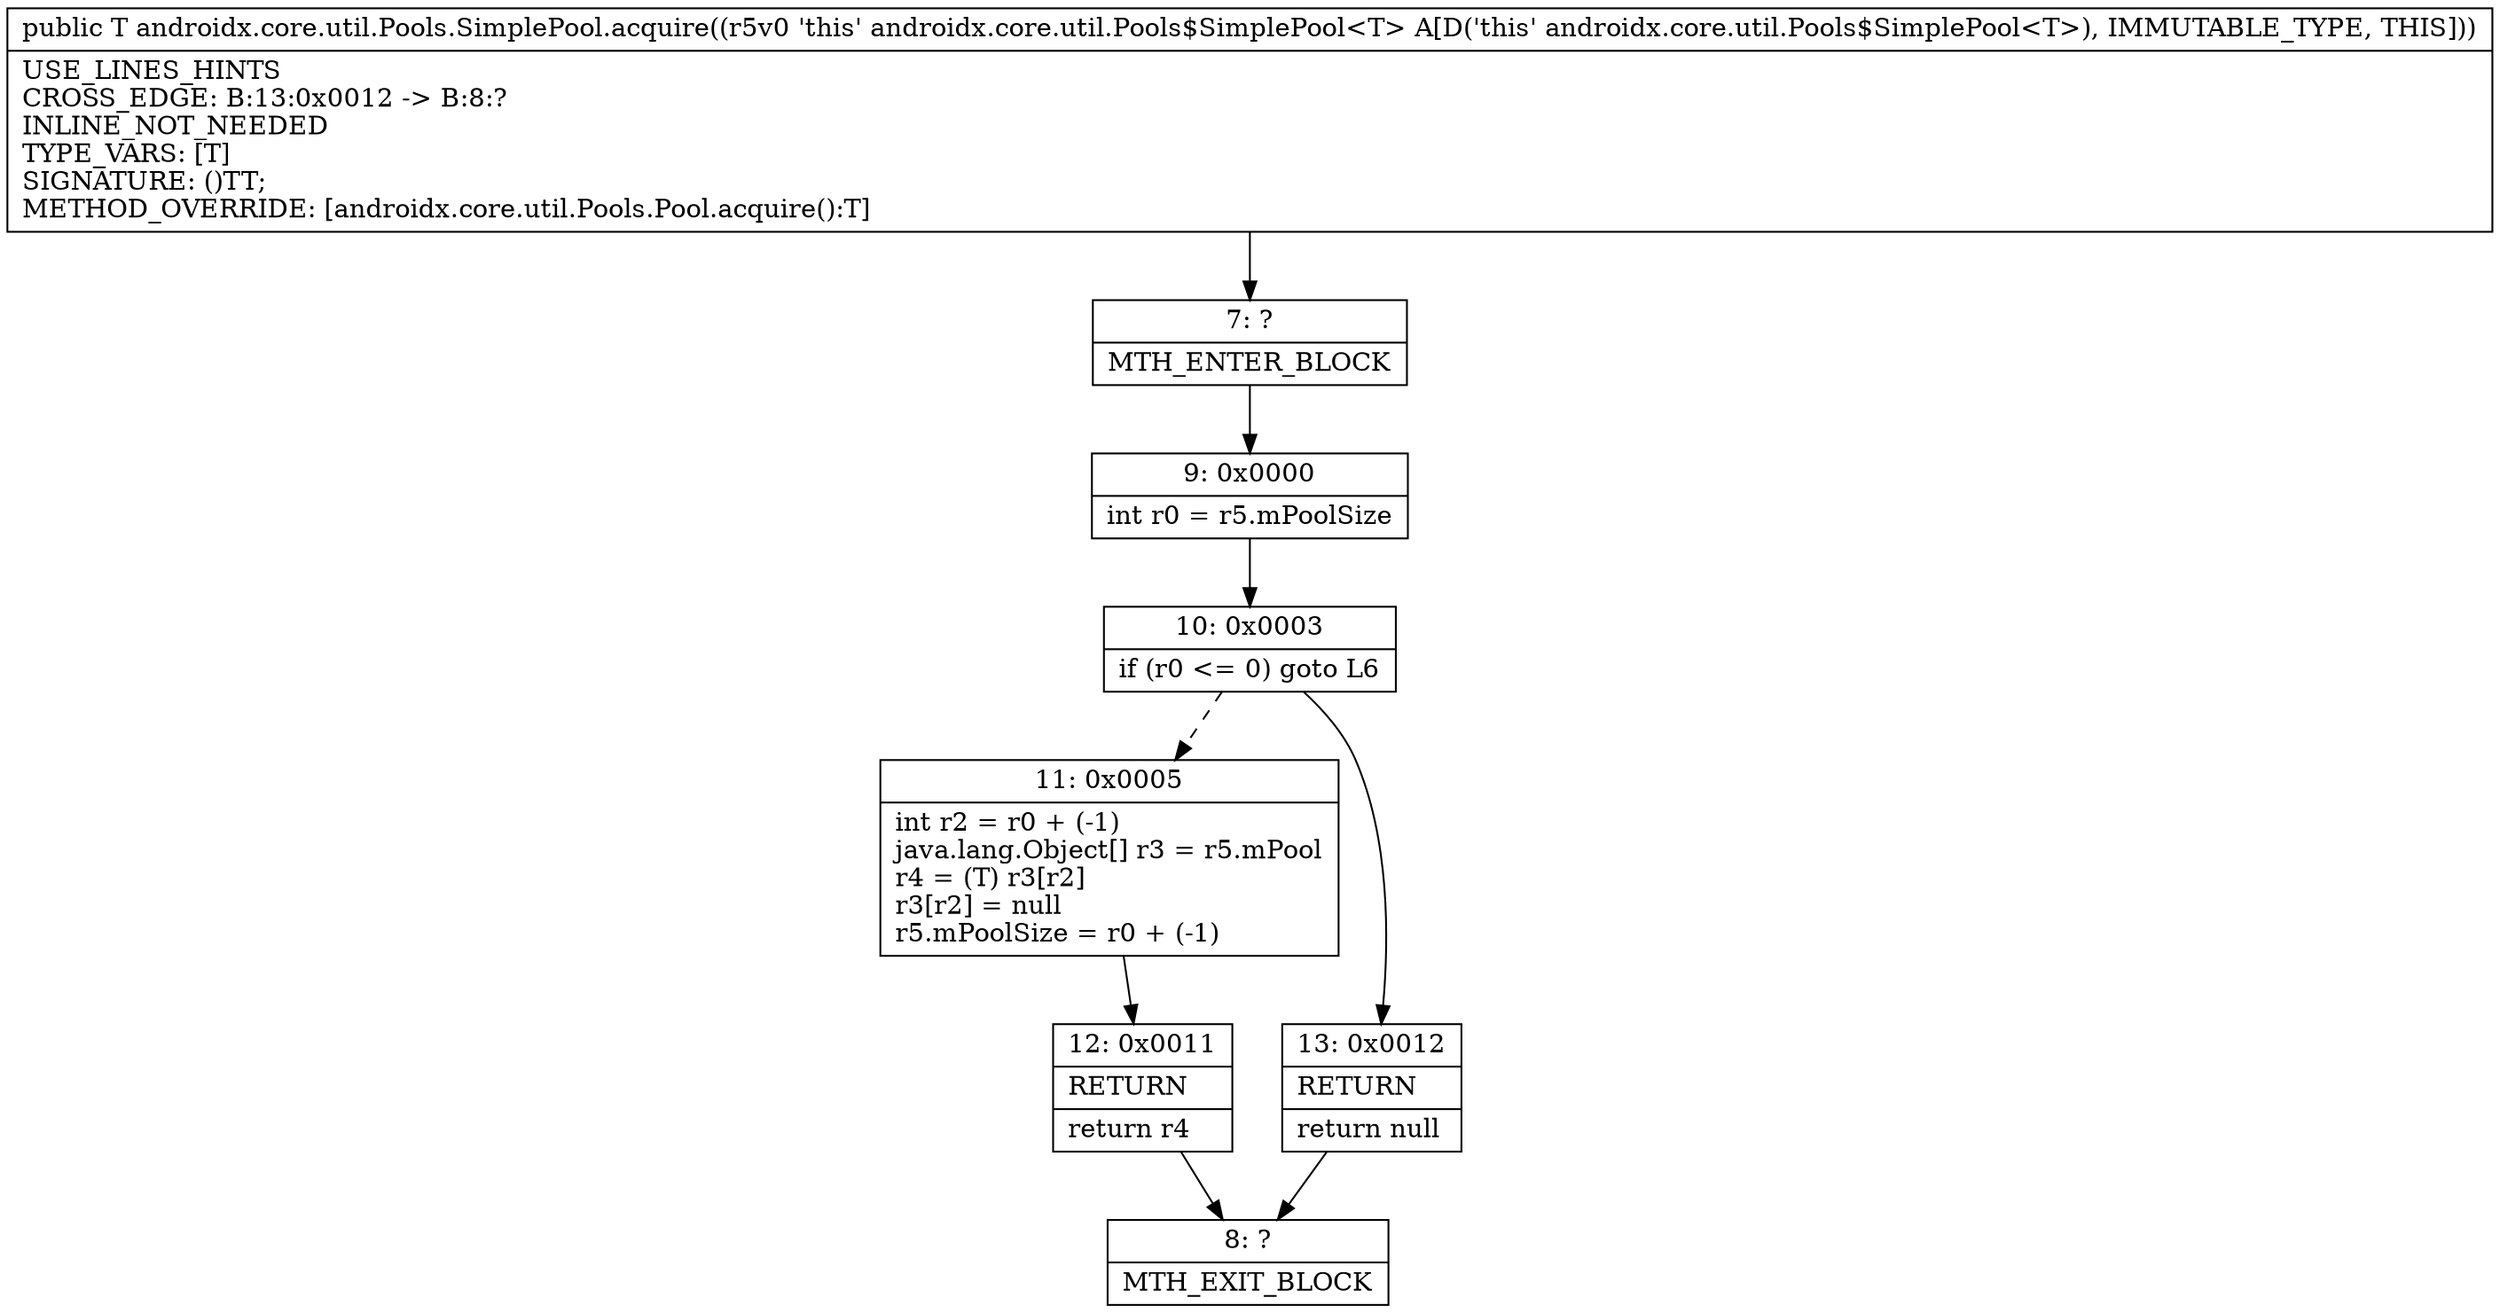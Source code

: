 digraph "CFG forandroidx.core.util.Pools.SimplePool.acquire()Ljava\/lang\/Object;" {
Node_7 [shape=record,label="{7\:\ ?|MTH_ENTER_BLOCK\l}"];
Node_9 [shape=record,label="{9\:\ 0x0000|int r0 = r5.mPoolSize\l}"];
Node_10 [shape=record,label="{10\:\ 0x0003|if (r0 \<= 0) goto L6\l}"];
Node_11 [shape=record,label="{11\:\ 0x0005|int r2 = r0 + (\-1)\ljava.lang.Object[] r3 = r5.mPool\lr4 = (T) r3[r2]\lr3[r2] = null\lr5.mPoolSize = r0 + (\-1)\l}"];
Node_12 [shape=record,label="{12\:\ 0x0011|RETURN\l|return r4\l}"];
Node_8 [shape=record,label="{8\:\ ?|MTH_EXIT_BLOCK\l}"];
Node_13 [shape=record,label="{13\:\ 0x0012|RETURN\l|return null\l}"];
MethodNode[shape=record,label="{public T androidx.core.util.Pools.SimplePool.acquire((r5v0 'this' androidx.core.util.Pools$SimplePool\<T\> A[D('this' androidx.core.util.Pools$SimplePool\<T\>), IMMUTABLE_TYPE, THIS]))  | USE_LINES_HINTS\lCROSS_EDGE: B:13:0x0012 \-\> B:8:?\lINLINE_NOT_NEEDED\lTYPE_VARS: [T]\lSIGNATURE: ()TT;\lMETHOD_OVERRIDE: [androidx.core.util.Pools.Pool.acquire():T]\l}"];
MethodNode -> Node_7;Node_7 -> Node_9;
Node_9 -> Node_10;
Node_10 -> Node_11[style=dashed];
Node_10 -> Node_13;
Node_11 -> Node_12;
Node_12 -> Node_8;
Node_13 -> Node_8;
}

